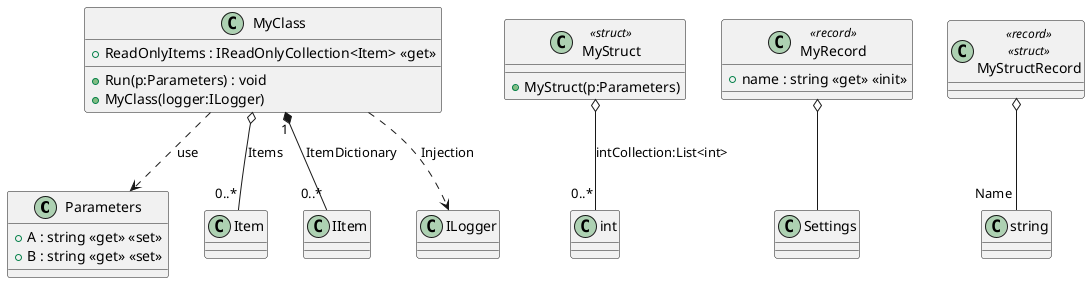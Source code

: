 ﻿@startuml
class Parameters {
    + A : string <<get>> <<set>>
    + B : string <<get>> <<set>>
}
class MyClass {
    + ReadOnlyItems : IReadOnlyCollection<Item> <<get>>
    + Run(p:Parameters) : void
    + MyClass(logger:ILogger)
}
class MyStruct <<struct>> {
    + MyStruct(p:Parameters)
}
class MyRecord <<record>> {
    + name : string <<get>> <<init>>
}
class MyStructRecord <<record>> <<struct>> {
}
MyClass o-- "0..*" Item : "Items"
MyClass "1" *-- "0..*" IItem : "ItemDictionary"
MyClass ..> Parameters : "use"
MyClass ..> ILogger : "Injection"
MyStruct o-- "0..*" int : "intCollection:List<int>"
MyRecord o-- Settings
MyStructRecord o-- "Name" string
@enduml
